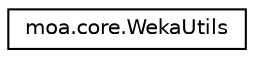 digraph "Graphical Class Hierarchy"
{
 // LATEX_PDF_SIZE
  edge [fontname="Helvetica",fontsize="10",labelfontname="Helvetica",labelfontsize="10"];
  node [fontname="Helvetica",fontsize="10",shape=record];
  rankdir="LR";
  Node0 [label="moa.core.WekaUtils",height=0.2,width=0.4,color="black", fillcolor="white", style="filled",URL="$classmoa_1_1core_1_1_weka_utils.html",tooltip=" "];
}
